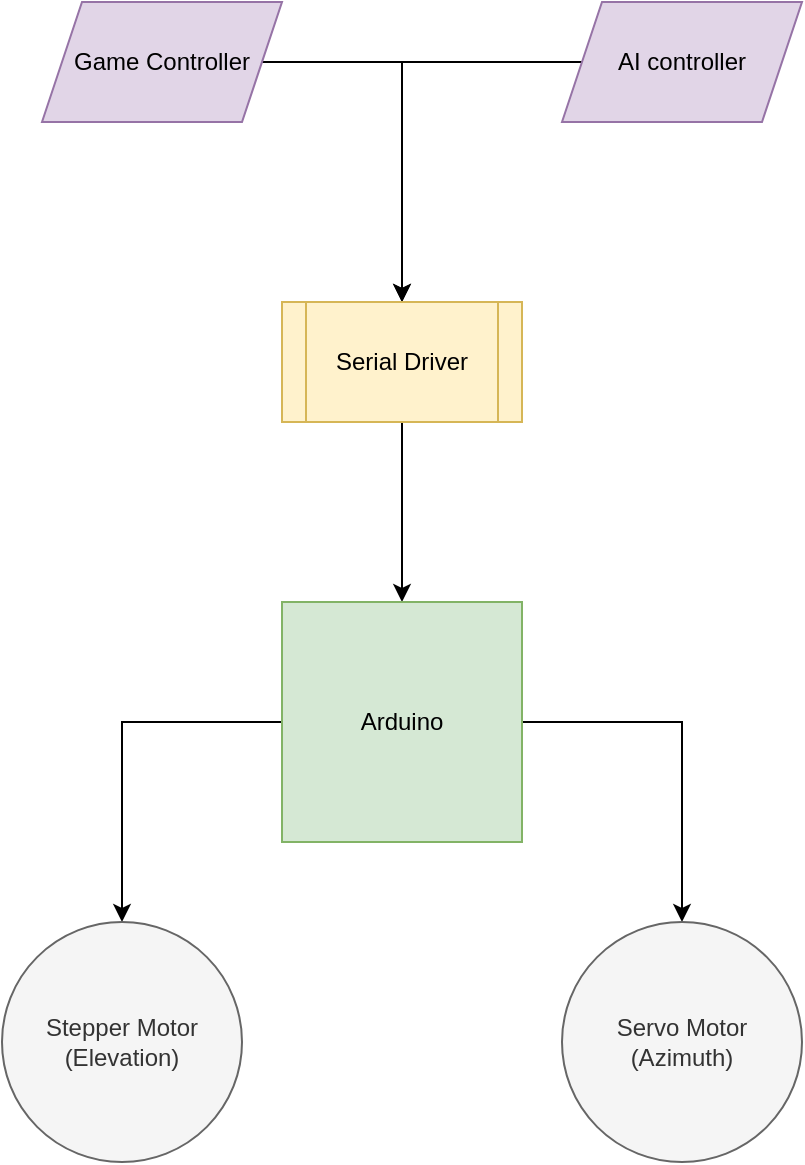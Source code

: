 <mxfile>
    <diagram name="Page-1" id="4Fe1I5dRGEgEyMsVQMym">
        <mxGraphModel dx="844" dy="494" grid="1" gridSize="10" guides="1" tooltips="1" connect="1" arrows="1" fold="1" page="1" pageScale="1" pageWidth="827" pageHeight="1169" math="0" shadow="0">
            <root>
                <mxCell id="0"/>
                <mxCell id="1" parent="0"/>
                <mxCell id="--uYEXLTz-bEyd3GHDbO-6" style="edgeStyle=orthogonalEdgeStyle;rounded=0;orthogonalLoop=1;jettySize=auto;html=1;entryX=0.5;entryY=0;entryDx=0;entryDy=0;" parent="1" source="--uYEXLTz-bEyd3GHDbO-2" target="--uYEXLTz-bEyd3GHDbO-5" edge="1">
                    <mxGeometry relative="1" as="geometry">
                        <Array as="points">
                            <mxPoint x="420" y="130"/>
                        </Array>
                    </mxGeometry>
                </mxCell>
                <mxCell id="--uYEXLTz-bEyd3GHDbO-2" value="Game Controller" style="shape=parallelogram;perimeter=parallelogramPerimeter;whiteSpace=wrap;html=1;fixedSize=1;fillColor=#e1d5e7;strokeColor=#9673a6;fontColor=#000000;" parent="1" vertex="1">
                    <mxGeometry x="240" y="100" width="120" height="60" as="geometry"/>
                </mxCell>
                <mxCell id="--uYEXLTz-bEyd3GHDbO-7" style="edgeStyle=orthogonalEdgeStyle;rounded=0;orthogonalLoop=1;jettySize=auto;html=1;entryX=0.5;entryY=0;entryDx=0;entryDy=0;" parent="1" source="--uYEXLTz-bEyd3GHDbO-3" target="--uYEXLTz-bEyd3GHDbO-5" edge="1">
                    <mxGeometry relative="1" as="geometry"/>
                </mxCell>
                <mxCell id="--uYEXLTz-bEyd3GHDbO-3" value="AI controller" style="shape=parallelogram;perimeter=parallelogramPerimeter;whiteSpace=wrap;html=1;fixedSize=1;fillColor=#e1d5e7;strokeColor=#9673a6;fontColor=#000000;" parent="1" vertex="1">
                    <mxGeometry x="500" y="100" width="120" height="60" as="geometry"/>
                </mxCell>
                <mxCell id="--uYEXLTz-bEyd3GHDbO-13" style="edgeStyle=orthogonalEdgeStyle;rounded=0;orthogonalLoop=1;jettySize=auto;html=1;entryX=0.5;entryY=0;entryDx=0;entryDy=0;" parent="1" source="--uYEXLTz-bEyd3GHDbO-5" target="--uYEXLTz-bEyd3GHDbO-8" edge="1">
                    <mxGeometry relative="1" as="geometry"/>
                </mxCell>
                <mxCell id="--uYEXLTz-bEyd3GHDbO-5" value="Serial Driver" style="shape=process;whiteSpace=wrap;html=1;backgroundOutline=1;fillColor=#fff2cc;strokeColor=#d6b656;fontColor=#000000;" parent="1" vertex="1">
                    <mxGeometry x="360" y="250" width="120" height="60" as="geometry"/>
                </mxCell>
                <mxCell id="--uYEXLTz-bEyd3GHDbO-11" style="edgeStyle=orthogonalEdgeStyle;rounded=0;orthogonalLoop=1;jettySize=auto;html=1;entryX=0.5;entryY=0;entryDx=0;entryDy=0;" parent="1" source="--uYEXLTz-bEyd3GHDbO-8" target="--uYEXLTz-bEyd3GHDbO-9" edge="1">
                    <mxGeometry relative="1" as="geometry"/>
                </mxCell>
                <mxCell id="--uYEXLTz-bEyd3GHDbO-12" style="edgeStyle=orthogonalEdgeStyle;rounded=0;orthogonalLoop=1;jettySize=auto;html=1;entryX=0.5;entryY=0;entryDx=0;entryDy=0;" parent="1" source="--uYEXLTz-bEyd3GHDbO-8" target="--uYEXLTz-bEyd3GHDbO-10" edge="1">
                    <mxGeometry relative="1" as="geometry"/>
                </mxCell>
                <mxCell id="--uYEXLTz-bEyd3GHDbO-8" value="Arduino" style="whiteSpace=wrap;html=1;aspect=fixed;fillColor=#d5e8d4;strokeColor=#82b366;fontColor=#000000;" parent="1" vertex="1">
                    <mxGeometry x="360" y="400" width="120" height="120" as="geometry"/>
                </mxCell>
                <mxCell id="--uYEXLTz-bEyd3GHDbO-9" value="Stepper Motor&lt;br&gt;(Elevation)" style="ellipse;whiteSpace=wrap;html=1;aspect=fixed;fillColor=#f5f5f5;fontColor=#333333;strokeColor=#666666;" parent="1" vertex="1">
                    <mxGeometry x="220" y="560" width="120" height="120" as="geometry"/>
                </mxCell>
                <mxCell id="--uYEXLTz-bEyd3GHDbO-10" value="Servo Motor&lt;br&gt;(Azimuth)" style="ellipse;whiteSpace=wrap;html=1;aspect=fixed;fillColor=#f5f5f5;fontColor=#333333;strokeColor=#666666;" parent="1" vertex="1">
                    <mxGeometry x="500" y="560" width="120" height="120" as="geometry"/>
                </mxCell>
            </root>
        </mxGraphModel>
    </diagram>
</mxfile>